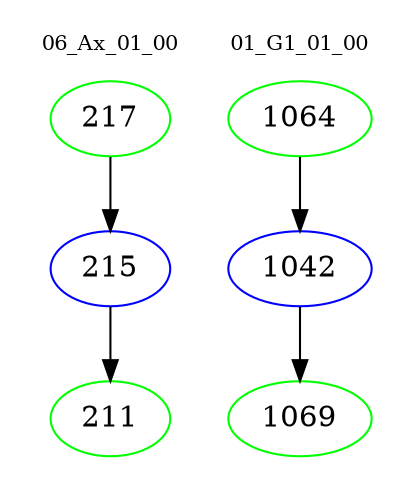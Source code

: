digraph{
subgraph cluster_0 {
color = white
label = "06_Ax_01_00";
fontsize=10;
T0_217 [label="217", color="green"]
T0_217 -> T0_215 [color="black"]
T0_215 [label="215", color="blue"]
T0_215 -> T0_211 [color="black"]
T0_211 [label="211", color="green"]
}
subgraph cluster_1 {
color = white
label = "01_G1_01_00";
fontsize=10;
T1_1064 [label="1064", color="green"]
T1_1064 -> T1_1042 [color="black"]
T1_1042 [label="1042", color="blue"]
T1_1042 -> T1_1069 [color="black"]
T1_1069 [label="1069", color="green"]
}
}
